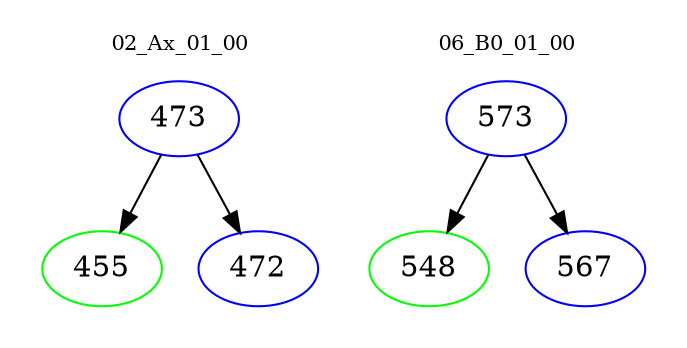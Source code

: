 digraph{
subgraph cluster_0 {
color = white
label = "02_Ax_01_00";
fontsize=10;
T0_473 [label="473", color="blue"]
T0_473 -> T0_455 [color="black"]
T0_455 [label="455", color="green"]
T0_473 -> T0_472 [color="black"]
T0_472 [label="472", color="blue"]
}
subgraph cluster_1 {
color = white
label = "06_B0_01_00";
fontsize=10;
T1_573 [label="573", color="blue"]
T1_573 -> T1_548 [color="black"]
T1_548 [label="548", color="green"]
T1_573 -> T1_567 [color="black"]
T1_567 [label="567", color="blue"]
}
}
